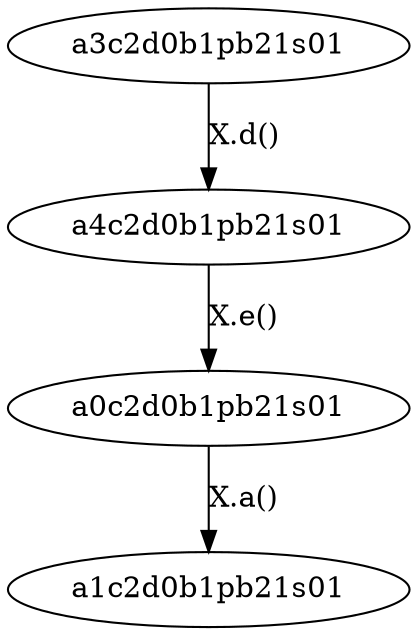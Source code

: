 digraph { 
a3c2d0b1pb21s01->a4c2d0b1pb21s01[label= "X.d()"];
a4c2d0b1pb21s01->a0c2d0b1pb21s01[label= "X.e()"];
a0c2d0b1pb21s01->a1c2d0b1pb21s01[label= "X.a()"];

}